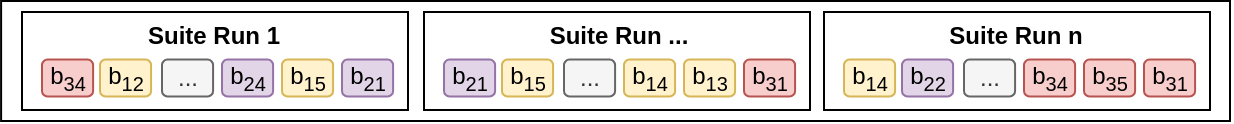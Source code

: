 <mxfile version="21.6.6" type="device">
  <diagram name="Page-1" id="YuazmhlpRqca-3gpck8o">
    <mxGraphModel dx="954" dy="617" grid="1" gridSize="10" guides="1" tooltips="1" connect="1" arrows="1" fold="1" page="1" pageScale="1" pageWidth="850" pageHeight="1100" math="0" shadow="0">
      <root>
        <mxCell id="0" />
        <mxCell id="1" parent="0" />
        <mxCell id="QFvsml-NdJ4ukHGdI1pe-2" value="" style="rounded=0;whiteSpace=wrap;html=1;" vertex="1" parent="1">
          <mxGeometry x="78.55" y="77.5" width="614.45" height="60" as="geometry" />
        </mxCell>
        <mxCell id="QFvsml-NdJ4ukHGdI1pe-4" value="" style="rounded=0;whiteSpace=wrap;html=1;" vertex="1" parent="1">
          <mxGeometry x="89" y="83" width="193" height="49" as="geometry" />
        </mxCell>
        <mxCell id="QFvsml-NdJ4ukHGdI1pe-6" value="b&lt;sub&gt;12&lt;/sub&gt;" style="rounded=1;whiteSpace=wrap;html=1;fillColor=#fff2cc;strokeColor=#d6b656;" vertex="1" parent="1">
          <mxGeometry x="128.002" y="106.777" width="25.544" height="18.45" as="geometry" />
        </mxCell>
        <mxCell id="QFvsml-NdJ4ukHGdI1pe-7" value="b&lt;sub&gt;15&lt;/sub&gt;" style="rounded=1;whiteSpace=wrap;html=1;fillColor=#fff2cc;strokeColor=#d6b656;" vertex="1" parent="1">
          <mxGeometry x="219.002" y="106.777" width="25.544" height="18.45" as="geometry" />
        </mxCell>
        <mxCell id="QFvsml-NdJ4ukHGdI1pe-8" value="b&lt;sub&gt;24&lt;/sub&gt;" style="rounded=1;whiteSpace=wrap;html=1;fillColor=#e1d5e7;strokeColor=#9673a6;" vertex="1" parent="1">
          <mxGeometry x="189.003" y="106.777" width="25.544" height="18.45" as="geometry" />
        </mxCell>
        <mxCell id="QFvsml-NdJ4ukHGdI1pe-9" value="b&lt;sub&gt;21&lt;/sub&gt;" style="rounded=1;whiteSpace=wrap;html=1;fillColor=#e1d5e7;strokeColor=#9673a6;" vertex="1" parent="1">
          <mxGeometry x="249.003" y="106.777" width="25.544" height="18.45" as="geometry" />
        </mxCell>
        <mxCell id="QFvsml-NdJ4ukHGdI1pe-12" value="..." style="rounded=1;whiteSpace=wrap;html=1;fillColor=#f5f5f5;strokeColor=#666666;fontColor=#333333;" vertex="1" parent="1">
          <mxGeometry x="159.002" y="106.777" width="25.544" height="18.45" as="geometry" />
        </mxCell>
        <mxCell id="QFvsml-NdJ4ukHGdI1pe-13" value="b&lt;sub&gt;34&lt;/sub&gt;" style="rounded=1;whiteSpace=wrap;html=1;fillColor=#f8cecc;strokeColor=#b85450;" vertex="1" parent="1">
          <mxGeometry x="99.003" y="106.777" width="25.544" height="18.45" as="geometry" />
        </mxCell>
        <mxCell id="QFvsml-NdJ4ukHGdI1pe-19" value="Suite Run 1" style="text;html=1;strokeColor=none;fillColor=none;align=center;verticalAlign=middle;whiteSpace=wrap;rounded=0;fontStyle=1" vertex="1" parent="1">
          <mxGeometry x="150" y="80" width="70" height="30" as="geometry" />
        </mxCell>
        <mxCell id="QFvsml-NdJ4ukHGdI1pe-20" value="" style="rounded=0;whiteSpace=wrap;html=1;" vertex="1" parent="1">
          <mxGeometry x="290" y="83" width="193" height="49" as="geometry" />
        </mxCell>
        <mxCell id="QFvsml-NdJ4ukHGdI1pe-21" value="b&lt;sub&gt;15&lt;/sub&gt;" style="rounded=1;whiteSpace=wrap;html=1;fillColor=#fff2cc;strokeColor=#d6b656;" vertex="1" parent="1">
          <mxGeometry x="329.002" y="106.777" width="25.544" height="18.45" as="geometry" />
        </mxCell>
        <mxCell id="QFvsml-NdJ4ukHGdI1pe-22" value="b&lt;sub&gt;13&lt;/sub&gt;" style="rounded=1;whiteSpace=wrap;html=1;fillColor=#fff2cc;strokeColor=#d6b656;" vertex="1" parent="1">
          <mxGeometry x="420.002" y="106.777" width="25.544" height="18.45" as="geometry" />
        </mxCell>
        <mxCell id="QFvsml-NdJ4ukHGdI1pe-23" value="b&lt;sub&gt;14&lt;/sub&gt;" style="rounded=1;whiteSpace=wrap;html=1;fillColor=#fff2cc;strokeColor=#d6b656;" vertex="1" parent="1">
          <mxGeometry x="390.002" y="106.777" width="25.544" height="18.45" as="geometry" />
        </mxCell>
        <mxCell id="QFvsml-NdJ4ukHGdI1pe-24" value="b&lt;sub&gt;31&lt;/sub&gt;" style="rounded=1;whiteSpace=wrap;html=1;fillColor=#f8cecc;strokeColor=#b85450;" vertex="1" parent="1">
          <mxGeometry x="450.002" y="106.777" width="25.544" height="18.45" as="geometry" />
        </mxCell>
        <mxCell id="QFvsml-NdJ4ukHGdI1pe-25" value="..." style="rounded=1;whiteSpace=wrap;html=1;fillColor=#f5f5f5;strokeColor=#666666;fontColor=#333333;" vertex="1" parent="1">
          <mxGeometry x="360.002" y="106.777" width="25.544" height="18.45" as="geometry" />
        </mxCell>
        <mxCell id="QFvsml-NdJ4ukHGdI1pe-26" value="b&lt;sub&gt;21&lt;/sub&gt;" style="rounded=1;whiteSpace=wrap;html=1;fillColor=#e1d5e7;strokeColor=#9673a6;" vertex="1" parent="1">
          <mxGeometry x="300.003" y="106.777" width="25.544" height="18.45" as="geometry" />
        </mxCell>
        <mxCell id="QFvsml-NdJ4ukHGdI1pe-27" value="Suite Run ..." style="text;html=1;strokeColor=none;fillColor=none;align=center;verticalAlign=middle;whiteSpace=wrap;rounded=0;fontStyle=1" vertex="1" parent="1">
          <mxGeometry x="348" y="80" width="79" height="30" as="geometry" />
        </mxCell>
        <mxCell id="QFvsml-NdJ4ukHGdI1pe-36" value="" style="rounded=0;whiteSpace=wrap;html=1;" vertex="1" parent="1">
          <mxGeometry x="490" y="83" width="193" height="49" as="geometry" />
        </mxCell>
        <mxCell id="QFvsml-NdJ4ukHGdI1pe-37" value="b&lt;sub&gt;22&lt;/sub&gt;" style="rounded=1;whiteSpace=wrap;html=1;fillColor=#e1d5e7;strokeColor=#9673a6;" vertex="1" parent="1">
          <mxGeometry x="529.003" y="106.777" width="25.544" height="18.45" as="geometry" />
        </mxCell>
        <mxCell id="QFvsml-NdJ4ukHGdI1pe-38" value="b&lt;sub&gt;35&lt;/sub&gt;" style="rounded=1;whiteSpace=wrap;html=1;fillColor=#f8cecc;strokeColor=#b85450;" vertex="1" parent="1">
          <mxGeometry x="620.003" y="106.777" width="25.544" height="18.45" as="geometry" />
        </mxCell>
        <mxCell id="QFvsml-NdJ4ukHGdI1pe-39" value="b&lt;sub&gt;34&lt;/sub&gt;" style="rounded=1;whiteSpace=wrap;html=1;fillColor=#f8cecc;strokeColor=#b85450;" vertex="1" parent="1">
          <mxGeometry x="590.003" y="106.777" width="25.544" height="18.45" as="geometry" />
        </mxCell>
        <mxCell id="QFvsml-NdJ4ukHGdI1pe-40" value="b&lt;sub&gt;31&lt;/sub&gt;" style="rounded=1;whiteSpace=wrap;html=1;fillColor=#f8cecc;strokeColor=#b85450;" vertex="1" parent="1">
          <mxGeometry x="650.003" y="106.777" width="25.544" height="18.45" as="geometry" />
        </mxCell>
        <mxCell id="QFvsml-NdJ4ukHGdI1pe-41" value="..." style="rounded=1;whiteSpace=wrap;html=1;fillColor=#f5f5f5;strokeColor=#666666;fontColor=#333333;" vertex="1" parent="1">
          <mxGeometry x="560.002" y="106.777" width="25.544" height="18.45" as="geometry" />
        </mxCell>
        <mxCell id="QFvsml-NdJ4ukHGdI1pe-42" value="b&lt;sub&gt;14&lt;/sub&gt;" style="rounded=1;whiteSpace=wrap;html=1;fillColor=#fff2cc;strokeColor=#d6b656;" vertex="1" parent="1">
          <mxGeometry x="500.003" y="106.777" width="25.544" height="18.45" as="geometry" />
        </mxCell>
        <mxCell id="QFvsml-NdJ4ukHGdI1pe-43" value="Suite Run n" style="text;html=1;strokeColor=none;fillColor=none;align=center;verticalAlign=middle;whiteSpace=wrap;rounded=0;fontStyle=1" vertex="1" parent="1">
          <mxGeometry x="551" y="80" width="70" height="30" as="geometry" />
        </mxCell>
      </root>
    </mxGraphModel>
  </diagram>
</mxfile>
